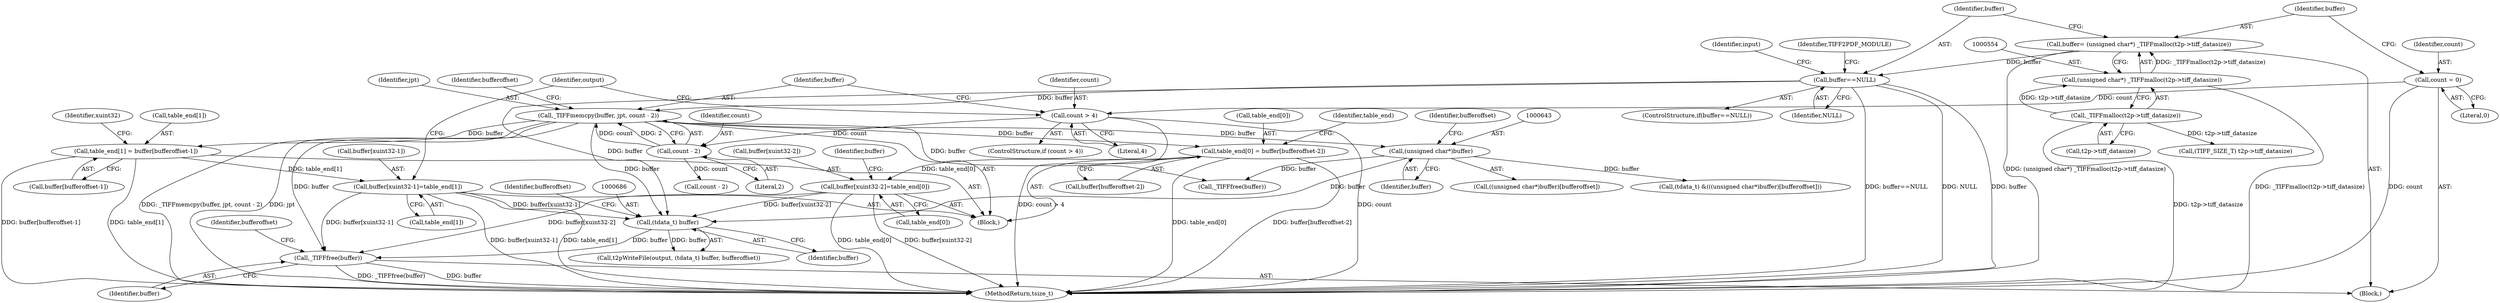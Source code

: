 digraph "0_libtiff_c7153361a4041260719b340f73f2f76@API" {
"1000689" [label="(Call,_TIFFfree(buffer))"];
"1000674" [label="(Call,buffer[xuint32-1]=table_end[1])"];
"1000618" [label="(Call,table_end[1] = buffer[bufferoffset-1])"];
"1000598" [label="(Call,_TIFFmemcpy(buffer, jpt, count - 2))"];
"1000560" [label="(Call,buffer==NULL)"];
"1000551" [label="(Call,buffer= (unsigned char*) _TIFFmalloc(t2p->tiff_datasize))"];
"1000553" [label="(Call,(unsigned char*) _TIFFmalloc(t2p->tiff_datasize))"];
"1000555" [label="(Call,_TIFFmalloc(t2p->tiff_datasize))"];
"1000601" [label="(Call,count - 2)"];
"1000593" [label="(Call,count > 4)"];
"1000548" [label="(Call,count = 0)"];
"1000685" [label="(Call,(tdata_t) buffer)"];
"1000665" [label="(Call,buffer[xuint32-2]=table_end[0])"];
"1000609" [label="(Call,table_end[0] = buffer[bufferoffset-2])"];
"1000642" [label="(Call,(unsigned char*)buffer)"];
"1000596" [label="(Block,)"];
"1000551" [label="(Call,buffer= (unsigned char*) _TIFFmalloc(t2p->tiff_datasize))"];
"1000553" [label="(Call,(unsigned char*) _TIFFmalloc(t2p->tiff_datasize))"];
"1000594" [label="(Identifier,count)"];
"1000620" [label="(Identifier,table_end)"];
"1000674" [label="(Call,buffer[xuint32-1]=table_end[1])"];
"1000600" [label="(Identifier,jpt)"];
"1000601" [label="(Call,count - 2)"];
"1000556" [label="(Call,t2p->tiff_datasize)"];
"1000584" [label="(Identifier,input)"];
"1001530" [label="(MethodReturn,tsize_t)"];
"1000687" [label="(Identifier,buffer)"];
"1000598" [label="(Call,_TIFFmemcpy(buffer, jpt, count - 2))"];
"1000653" [label="(Call,_TIFFfree(buffer))"];
"1000644" [label="(Identifier,buffer)"];
"1000550" [label="(Literal,0)"];
"1000610" [label="(Call,table_end[0])"];
"1000602" [label="(Identifier,count)"];
"1000593" [label="(Call,count > 4)"];
"1000645" [label="(Identifier,bufferoffset)"];
"1000692" [label="(Identifier,bufferoffset)"];
"1000545" [label="(Block,)"];
"1000665" [label="(Call,buffer[xuint32-2]=table_end[0])"];
"1000565" [label="(Identifier,TIFF2PDF_MODULE)"];
"1000603" [label="(Literal,2)"];
"1000560" [label="(Call,buffer==NULL)"];
"1000549" [label="(Identifier,count)"];
"1000592" [label="(ControlStructure,if (count > 4))"];
"1000561" [label="(Identifier,buffer)"];
"1000605" [label="(Identifier,bufferoffset)"];
"1000552" [label="(Identifier,buffer)"];
"1000562" [label="(Identifier,NULL)"];
"1000690" [label="(Identifier,buffer)"];
"1000606" [label="(Call,count - 2)"];
"1000619" [label="(Call,table_end[1])"];
"1000618" [label="(Call,table_end[1] = buffer[bufferoffset-1])"];
"1000642" [label="(Call,(unsigned char*)buffer)"];
"1000689" [label="(Call,_TIFFfree(buffer))"];
"1000675" [label="(Call,buffer[xuint32-1])"];
"1000559" [label="(ControlStructure,if(buffer==NULL))"];
"1000685" [label="(Call,(tdata_t) buffer)"];
"1000622" [label="(Call,buffer[bufferoffset-1])"];
"1000676" [label="(Identifier,buffer)"];
"1000555" [label="(Call,_TIFFmalloc(t2p->tiff_datasize))"];
"1000684" [label="(Identifier,output)"];
"1000683" [label="(Call,t2pWriteFile(output, (tdata_t) buffer, bufferoffset))"];
"1000666" [label="(Call,buffer[xuint32-2])"];
"1000599" [label="(Identifier,buffer)"];
"1000613" [label="(Call,buffer[bufferoffset-2])"];
"1000609" [label="(Call,table_end[0] = buffer[bufferoffset-2])"];
"1000641" [label="(Call,((unsigned char*)buffer)[bufferoffset])"];
"1000638" [label="(Call,(tdata_t) &(((unsigned char*)buffer)[bufferoffset]))"];
"1000680" [label="(Call,table_end[1])"];
"1000548" [label="(Call,count = 0)"];
"1000567" [label="(Call,(TIFF_SIZE_T) t2p->tiff_datasize)"];
"1000688" [label="(Identifier,bufferoffset)"];
"1000671" [label="(Call,table_end[0])"];
"1000595" [label="(Literal,4)"];
"1000628" [label="(Identifier,xuint32)"];
"1000689" -> "1000545"  [label="AST: "];
"1000689" -> "1000690"  [label="CFG: "];
"1000690" -> "1000689"  [label="AST: "];
"1000692" -> "1000689"  [label="CFG: "];
"1000689" -> "1001530"  [label="DDG: _TIFFfree(buffer)"];
"1000689" -> "1001530"  [label="DDG: buffer"];
"1000674" -> "1000689"  [label="DDG: buffer[xuint32-1]"];
"1000685" -> "1000689"  [label="DDG: buffer"];
"1000665" -> "1000689"  [label="DDG: buffer[xuint32-2]"];
"1000598" -> "1000689"  [label="DDG: buffer"];
"1000674" -> "1000596"  [label="AST: "];
"1000674" -> "1000680"  [label="CFG: "];
"1000675" -> "1000674"  [label="AST: "];
"1000680" -> "1000674"  [label="AST: "];
"1000684" -> "1000674"  [label="CFG: "];
"1000674" -> "1001530"  [label="DDG: table_end[1]"];
"1000674" -> "1001530"  [label="DDG: buffer[xuint32-1]"];
"1000618" -> "1000674"  [label="DDG: table_end[1]"];
"1000674" -> "1000685"  [label="DDG: buffer[xuint32-1]"];
"1000618" -> "1000596"  [label="AST: "];
"1000618" -> "1000622"  [label="CFG: "];
"1000619" -> "1000618"  [label="AST: "];
"1000622" -> "1000618"  [label="AST: "];
"1000628" -> "1000618"  [label="CFG: "];
"1000618" -> "1001530"  [label="DDG: buffer[bufferoffset-1]"];
"1000618" -> "1001530"  [label="DDG: table_end[1]"];
"1000598" -> "1000618"  [label="DDG: buffer"];
"1000598" -> "1000596"  [label="AST: "];
"1000598" -> "1000601"  [label="CFG: "];
"1000599" -> "1000598"  [label="AST: "];
"1000600" -> "1000598"  [label="AST: "];
"1000601" -> "1000598"  [label="AST: "];
"1000605" -> "1000598"  [label="CFG: "];
"1000598" -> "1001530"  [label="DDG: _TIFFmemcpy(buffer, jpt, count - 2)"];
"1000598" -> "1001530"  [label="DDG: jpt"];
"1000560" -> "1000598"  [label="DDG: buffer"];
"1000601" -> "1000598"  [label="DDG: count"];
"1000601" -> "1000598"  [label="DDG: 2"];
"1000598" -> "1000609"  [label="DDG: buffer"];
"1000598" -> "1000642"  [label="DDG: buffer"];
"1000598" -> "1000653"  [label="DDG: buffer"];
"1000598" -> "1000685"  [label="DDG: buffer"];
"1000560" -> "1000559"  [label="AST: "];
"1000560" -> "1000562"  [label="CFG: "];
"1000561" -> "1000560"  [label="AST: "];
"1000562" -> "1000560"  [label="AST: "];
"1000565" -> "1000560"  [label="CFG: "];
"1000584" -> "1000560"  [label="CFG: "];
"1000560" -> "1001530"  [label="DDG: buffer==NULL"];
"1000560" -> "1001530"  [label="DDG: NULL"];
"1000560" -> "1001530"  [label="DDG: buffer"];
"1000551" -> "1000560"  [label="DDG: buffer"];
"1000560" -> "1000685"  [label="DDG: buffer"];
"1000551" -> "1000545"  [label="AST: "];
"1000551" -> "1000553"  [label="CFG: "];
"1000552" -> "1000551"  [label="AST: "];
"1000553" -> "1000551"  [label="AST: "];
"1000561" -> "1000551"  [label="CFG: "];
"1000551" -> "1001530"  [label="DDG: (unsigned char*) _TIFFmalloc(t2p->tiff_datasize)"];
"1000553" -> "1000551"  [label="DDG: _TIFFmalloc(t2p->tiff_datasize)"];
"1000553" -> "1000555"  [label="CFG: "];
"1000554" -> "1000553"  [label="AST: "];
"1000555" -> "1000553"  [label="AST: "];
"1000553" -> "1001530"  [label="DDG: _TIFFmalloc(t2p->tiff_datasize)"];
"1000555" -> "1000553"  [label="DDG: t2p->tiff_datasize"];
"1000555" -> "1000556"  [label="CFG: "];
"1000556" -> "1000555"  [label="AST: "];
"1000555" -> "1001530"  [label="DDG: t2p->tiff_datasize"];
"1000555" -> "1000567"  [label="DDG: t2p->tiff_datasize"];
"1000601" -> "1000603"  [label="CFG: "];
"1000602" -> "1000601"  [label="AST: "];
"1000603" -> "1000601"  [label="AST: "];
"1000593" -> "1000601"  [label="DDG: count"];
"1000601" -> "1000606"  [label="DDG: count"];
"1000593" -> "1000592"  [label="AST: "];
"1000593" -> "1000595"  [label="CFG: "];
"1000594" -> "1000593"  [label="AST: "];
"1000595" -> "1000593"  [label="AST: "];
"1000599" -> "1000593"  [label="CFG: "];
"1000684" -> "1000593"  [label="CFG: "];
"1000593" -> "1001530"  [label="DDG: count"];
"1000593" -> "1001530"  [label="DDG: count > 4"];
"1000548" -> "1000593"  [label="DDG: count"];
"1000548" -> "1000545"  [label="AST: "];
"1000548" -> "1000550"  [label="CFG: "];
"1000549" -> "1000548"  [label="AST: "];
"1000550" -> "1000548"  [label="AST: "];
"1000552" -> "1000548"  [label="CFG: "];
"1000548" -> "1001530"  [label="DDG: count"];
"1000685" -> "1000683"  [label="AST: "];
"1000685" -> "1000687"  [label="CFG: "];
"1000686" -> "1000685"  [label="AST: "];
"1000687" -> "1000685"  [label="AST: "];
"1000688" -> "1000685"  [label="CFG: "];
"1000685" -> "1000683"  [label="DDG: buffer"];
"1000665" -> "1000685"  [label="DDG: buffer[xuint32-2]"];
"1000642" -> "1000685"  [label="DDG: buffer"];
"1000665" -> "1000596"  [label="AST: "];
"1000665" -> "1000671"  [label="CFG: "];
"1000666" -> "1000665"  [label="AST: "];
"1000671" -> "1000665"  [label="AST: "];
"1000676" -> "1000665"  [label="CFG: "];
"1000665" -> "1001530"  [label="DDG: table_end[0]"];
"1000665" -> "1001530"  [label="DDG: buffer[xuint32-2]"];
"1000609" -> "1000665"  [label="DDG: table_end[0]"];
"1000609" -> "1000596"  [label="AST: "];
"1000609" -> "1000613"  [label="CFG: "];
"1000610" -> "1000609"  [label="AST: "];
"1000613" -> "1000609"  [label="AST: "];
"1000620" -> "1000609"  [label="CFG: "];
"1000609" -> "1001530"  [label="DDG: buffer[bufferoffset-2]"];
"1000609" -> "1001530"  [label="DDG: table_end[0]"];
"1000642" -> "1000641"  [label="AST: "];
"1000642" -> "1000644"  [label="CFG: "];
"1000643" -> "1000642"  [label="AST: "];
"1000644" -> "1000642"  [label="AST: "];
"1000645" -> "1000642"  [label="CFG: "];
"1000642" -> "1000638"  [label="DDG: buffer"];
"1000642" -> "1000653"  [label="DDG: buffer"];
}
